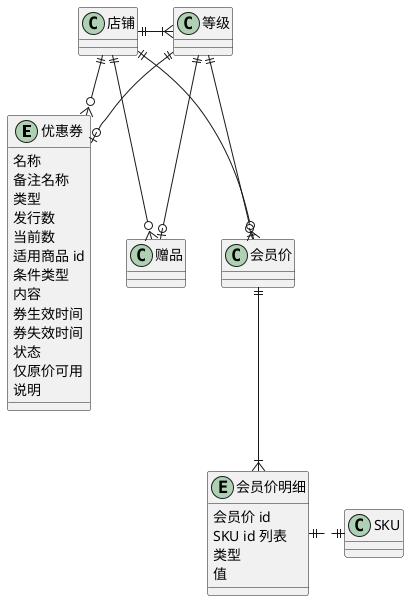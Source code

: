 @startuml 营销UML

entity 优惠券 {
    名称
    备注名称
    ' 满减券/折扣券/随机金额券/兑换商品券
    类型
    发行数
    当前数
    适用商品 id
    ' 什么条件可用（json）
    条件类型
    ' 不同类型内容不同（json）
    内容
    券生效时间
    券失效时间
    ' 未开始/进行中/已结束
    状态
    仅原价可用
    说明
}
entity 会员价明细 {
    会员价 id
    SKU id 列表
    ' 指定价/打折/减价
    类型
    值
}

店铺 ||--o{ 赠品
店铺 ||--o{ 优惠券
店铺 ||--o{ 会员价

店铺 ||-|{ 等级
等级 ||--o| 赠品
等级 ||--o| 优惠券
等级 ||--o| 会员价

会员价 ||--|{ 会员价明细
会员价明细 ||.|| SKU

' 权益

@enduml